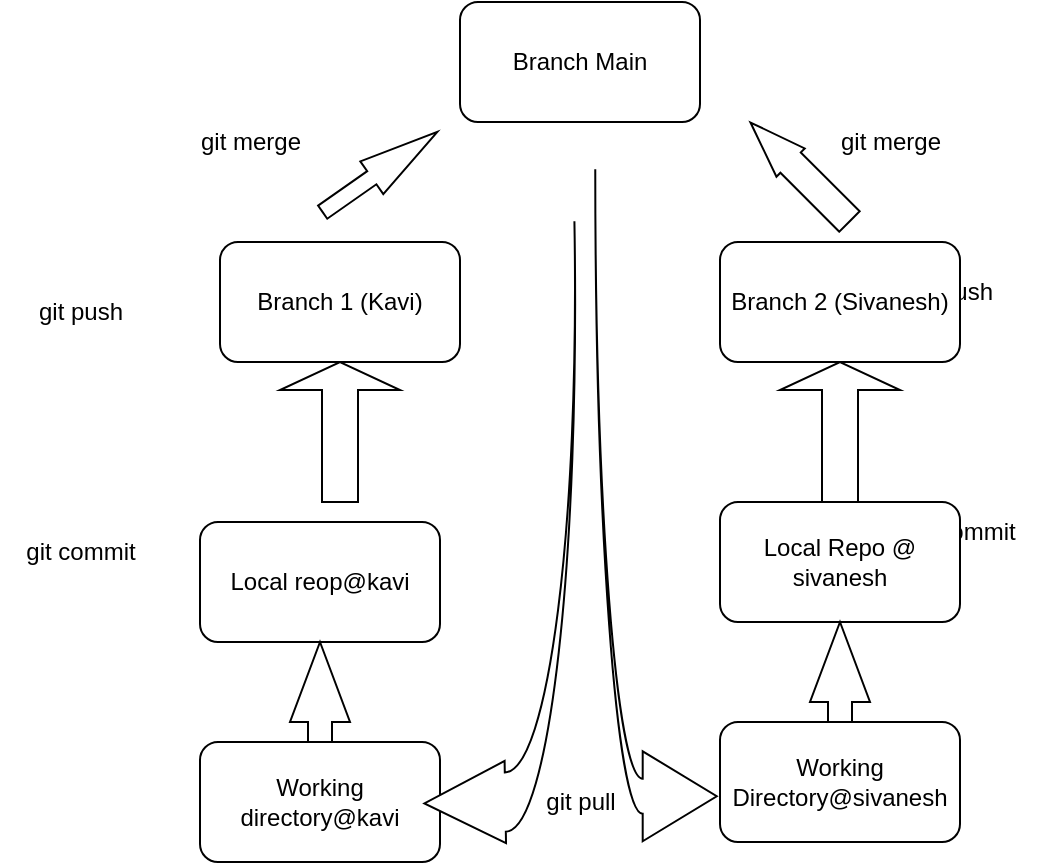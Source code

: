 <mxfile version="21.0.2" type="github">
  <diagram name="Page-1" id="5JRyVkoO-X-eHo-2agsn">
    <mxGraphModel dx="983" dy="401" grid="1" gridSize="10" guides="1" tooltips="1" connect="1" arrows="1" fold="1" page="1" pageScale="1" pageWidth="827" pageHeight="1169" math="0" shadow="0">
      <root>
        <mxCell id="0" />
        <mxCell id="1" parent="0" />
        <mxCell id="j7glhV_AIPGP4M07K7ve-19" value="git commit" style="text;html=1;align=center;verticalAlign=middle;resizable=0;points=[];autosize=1;strokeColor=none;fillColor=none;" parent="1" vertex="1">
          <mxGeometry x="520" y="310" width="80" height="30" as="geometry" />
        </mxCell>
        <mxCell id="j7glhV_AIPGP4M07K7ve-20" value="git push" style="text;html=1;align=center;verticalAlign=middle;resizable=0;points=[];autosize=1;strokeColor=none;fillColor=none;" parent="1" vertex="1">
          <mxGeometry x="520" y="190" width="70" height="30" as="geometry" />
        </mxCell>
        <mxCell id="j7glhV_AIPGP4M07K7ve-21" value="git commit" style="text;html=1;align=center;verticalAlign=middle;resizable=0;points=[];autosize=1;strokeColor=none;fillColor=none;" parent="1" vertex="1">
          <mxGeometry x="80" y="320" width="80" height="30" as="geometry" />
        </mxCell>
        <mxCell id="j7glhV_AIPGP4M07K7ve-22" value="git push" style="text;html=1;align=center;verticalAlign=middle;resizable=0;points=[];autosize=1;strokeColor=none;fillColor=none;" parent="1" vertex="1">
          <mxGeometry x="85" y="200" width="70" height="30" as="geometry" />
        </mxCell>
        <mxCell id="3w7prbEQlWMRXHgUI_1F-1" value="" style="group" vertex="1" connectable="0" parent="1">
          <mxGeometry x="170" y="80" width="390" height="410" as="geometry" />
        </mxCell>
        <mxCell id="j7glhV_AIPGP4M07K7ve-2" value="Branch 1 (Kavi)" style="rounded=1;whiteSpace=wrap;html=1;" parent="3w7prbEQlWMRXHgUI_1F-1" vertex="1">
          <mxGeometry x="20" y="100" width="120" height="60" as="geometry" />
        </mxCell>
        <mxCell id="j7glhV_AIPGP4M07K7ve-3" value="Branch 2 (Sivanesh)" style="rounded=1;whiteSpace=wrap;html=1;" parent="3w7prbEQlWMRXHgUI_1F-1" vertex="1">
          <mxGeometry x="270" y="100" width="120" height="60" as="geometry" />
        </mxCell>
        <mxCell id="j7glhV_AIPGP4M07K7ve-4" value="Local reop@kavi" style="rounded=1;whiteSpace=wrap;html=1;" parent="3w7prbEQlWMRXHgUI_1F-1" vertex="1">
          <mxGeometry x="10" y="240" width="120" height="60" as="geometry" />
        </mxCell>
        <mxCell id="j7glhV_AIPGP4M07K7ve-5" value="Working directory@kavi" style="rounded=1;whiteSpace=wrap;html=1;" parent="3w7prbEQlWMRXHgUI_1F-1" vertex="1">
          <mxGeometry x="10" y="350" width="120" height="60" as="geometry" />
        </mxCell>
        <mxCell id="j7glhV_AIPGP4M07K7ve-6" value="Local Repo @ sivanesh" style="rounded=1;whiteSpace=wrap;html=1;" parent="3w7prbEQlWMRXHgUI_1F-1" vertex="1">
          <mxGeometry x="270" y="230" width="120" height="60" as="geometry" />
        </mxCell>
        <mxCell id="j7glhV_AIPGP4M07K7ve-7" value="Working Directory@sivanesh" style="rounded=1;whiteSpace=wrap;html=1;" parent="3w7prbEQlWMRXHgUI_1F-1" vertex="1">
          <mxGeometry x="270" y="340" width="120" height="60" as="geometry" />
        </mxCell>
        <mxCell id="j7glhV_AIPGP4M07K7ve-11" value="" style="shape=singleArrow;direction=north;whiteSpace=wrap;html=1;" parent="3w7prbEQlWMRXHgUI_1F-1" vertex="1">
          <mxGeometry x="50" y="160" width="60" height="70" as="geometry" />
        </mxCell>
        <mxCell id="j7glhV_AIPGP4M07K7ve-12" value="" style="shape=singleArrow;direction=north;whiteSpace=wrap;html=1;" parent="3w7prbEQlWMRXHgUI_1F-1" vertex="1">
          <mxGeometry x="300" y="160" width="60" height="70" as="geometry" />
        </mxCell>
        <mxCell id="j7glhV_AIPGP4M07K7ve-15" value="" style="html=1;shadow=0;dashed=0;align=center;verticalAlign=middle;shape=mxgraph.arrows2.arrow;dy=0.6;dx=40;direction=north;notch=0;" parent="3w7prbEQlWMRXHgUI_1F-1" vertex="1">
          <mxGeometry x="315" y="290" width="30" height="50" as="geometry" />
        </mxCell>
        <mxCell id="j7glhV_AIPGP4M07K7ve-16" value="" style="html=1;shadow=0;dashed=0;align=center;verticalAlign=middle;shape=mxgraph.arrows2.arrow;dy=0.6;dx=40;direction=north;notch=0;" parent="3w7prbEQlWMRXHgUI_1F-1" vertex="1">
          <mxGeometry x="55" y="300" width="30" height="50" as="geometry" />
        </mxCell>
        <mxCell id="j7glhV_AIPGP4M07K7ve-17" value="" style="html=1;shadow=0;dashed=0;align=center;verticalAlign=middle;shape=mxgraph.arrows2.arrow;dy=0.6;dx=40;direction=north;notch=0;rotation=55;" parent="3w7prbEQlWMRXHgUI_1F-1" vertex="1">
          <mxGeometry x="90" y="30" width="20" height="70" as="geometry" />
        </mxCell>
        <mxCell id="j7glhV_AIPGP4M07K7ve-18" value="" style="html=1;shadow=0;dashed=0;align=center;verticalAlign=middle;shape=mxgraph.arrows2.arrow;dy=0.28;dx=28.35;direction=north;notch=0;rotation=-45;" parent="3w7prbEQlWMRXHgUI_1F-1" vertex="1">
          <mxGeometry x="300" y="30" width="20" height="70" as="geometry" />
        </mxCell>
        <mxCell id="j7glhV_AIPGP4M07K7ve-23" value="" style="html=1;shadow=0;dashed=0;align=center;verticalAlign=middle;shape=mxgraph.arrows2.jumpInArrow;dy=14.81;dx=40.47;arrowHead=41.11;rotation=-181;" parent="3w7prbEQlWMRXHgUI_1F-1" vertex="1">
          <mxGeometry x="119.84" y="90.35" width="80.08" height="310.26" as="geometry" />
        </mxCell>
        <mxCell id="j7glhV_AIPGP4M07K7ve-25" value="" style="html=1;shadow=0;dashed=0;align=center;verticalAlign=middle;shape=mxgraph.arrows2.jumpInArrow;dy=8.77;dx=37.02;arrowHead=44.99;rotation=-90;movable=1;resizable=1;rotatable=1;deletable=1;editable=1;locked=0;connectable=1;direction=south;flipH=1;" parent="3w7prbEQlWMRXHgUI_1F-1" vertex="1">
          <mxGeometry x="70" y="201.26" width="336" height="60.74" as="geometry" />
        </mxCell>
        <mxCell id="j7glhV_AIPGP4M07K7ve-26" value="git merge" style="text;html=1;align=center;verticalAlign=middle;resizable=0;points=[];autosize=1;strokeColor=none;fillColor=none;" parent="3w7prbEQlWMRXHgUI_1F-1" vertex="1">
          <mxGeometry x="320" y="35" width="70" height="30" as="geometry" />
        </mxCell>
        <mxCell id="j7glhV_AIPGP4M07K7ve-27" value="git merge" style="text;html=1;align=center;verticalAlign=middle;resizable=0;points=[];autosize=1;strokeColor=none;fillColor=none;" parent="3w7prbEQlWMRXHgUI_1F-1" vertex="1">
          <mxGeometry y="35" width="70" height="30" as="geometry" />
        </mxCell>
        <mxCell id="j7glhV_AIPGP4M07K7ve-28" value="git pull" style="text;html=1;align=center;verticalAlign=middle;resizable=0;points=[];autosize=1;strokeColor=none;fillColor=none;" parent="3w7prbEQlWMRXHgUI_1F-1" vertex="1">
          <mxGeometry x="170" y="365" width="60" height="30" as="geometry" />
        </mxCell>
        <mxCell id="3w7prbEQlWMRXHgUI_1F-3" value="Branch Main" style="rounded=1;whiteSpace=wrap;html=1;" vertex="1" parent="3w7prbEQlWMRXHgUI_1F-1">
          <mxGeometry x="140" y="-20" width="120" height="60" as="geometry" />
        </mxCell>
      </root>
    </mxGraphModel>
  </diagram>
</mxfile>
